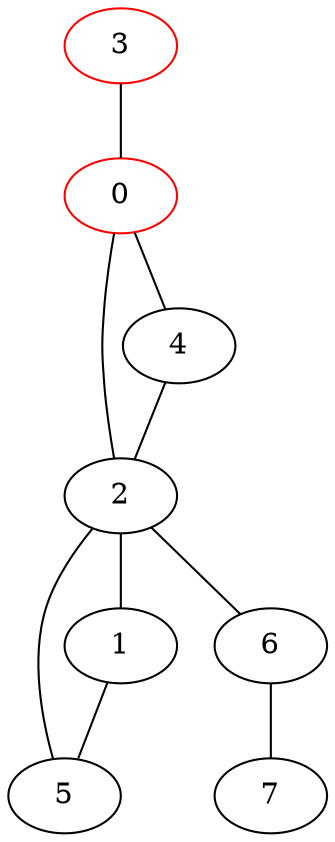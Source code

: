 graph OurUndirectedGraph {    
"3" -- {"0"}
"0" -- {"2"}
"0" -- {"4"}
"4" -- {"2"}
"2" -- {"5"}
"2" -- {"1"}
"2" -- {"6"}
"1" -- {"5"}
"6" -- {"7"}
"3" [color=red]
"0" [color=red]
}


